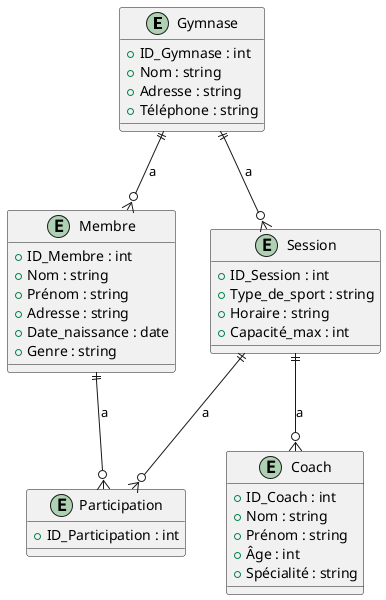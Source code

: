 @startuml
entity "Gymnase" {
+ ID_Gymnase : int
+ Nom : string
+ Adresse : string
+ Téléphone : string
}

entity "Membre" {
+ ID_Membre : int
+ Nom : string
+ Prénom : string
+ Adresse : string
+ Date_naissance : date
+ Genre : string
}

entity "Session" {
+ ID_Session : int
+ Type_de_sport : string
+ Horaire : string
+ Capacité_max : int
}

entity "Coach" {
+ ID_Coach : int
+ Nom : string
+ Prénom : string
+ Âge : int
+ Spécialité : string
}

entity "Participation" {
+ ID_Participation : int
}

Gymnase ||--o{ Membre : a
Gymnase ||--o{ Session : a
Session ||--o{ Participation : a
Membre ||--o{ Participation : a
Session ||--o{ Coach : a
@enduml